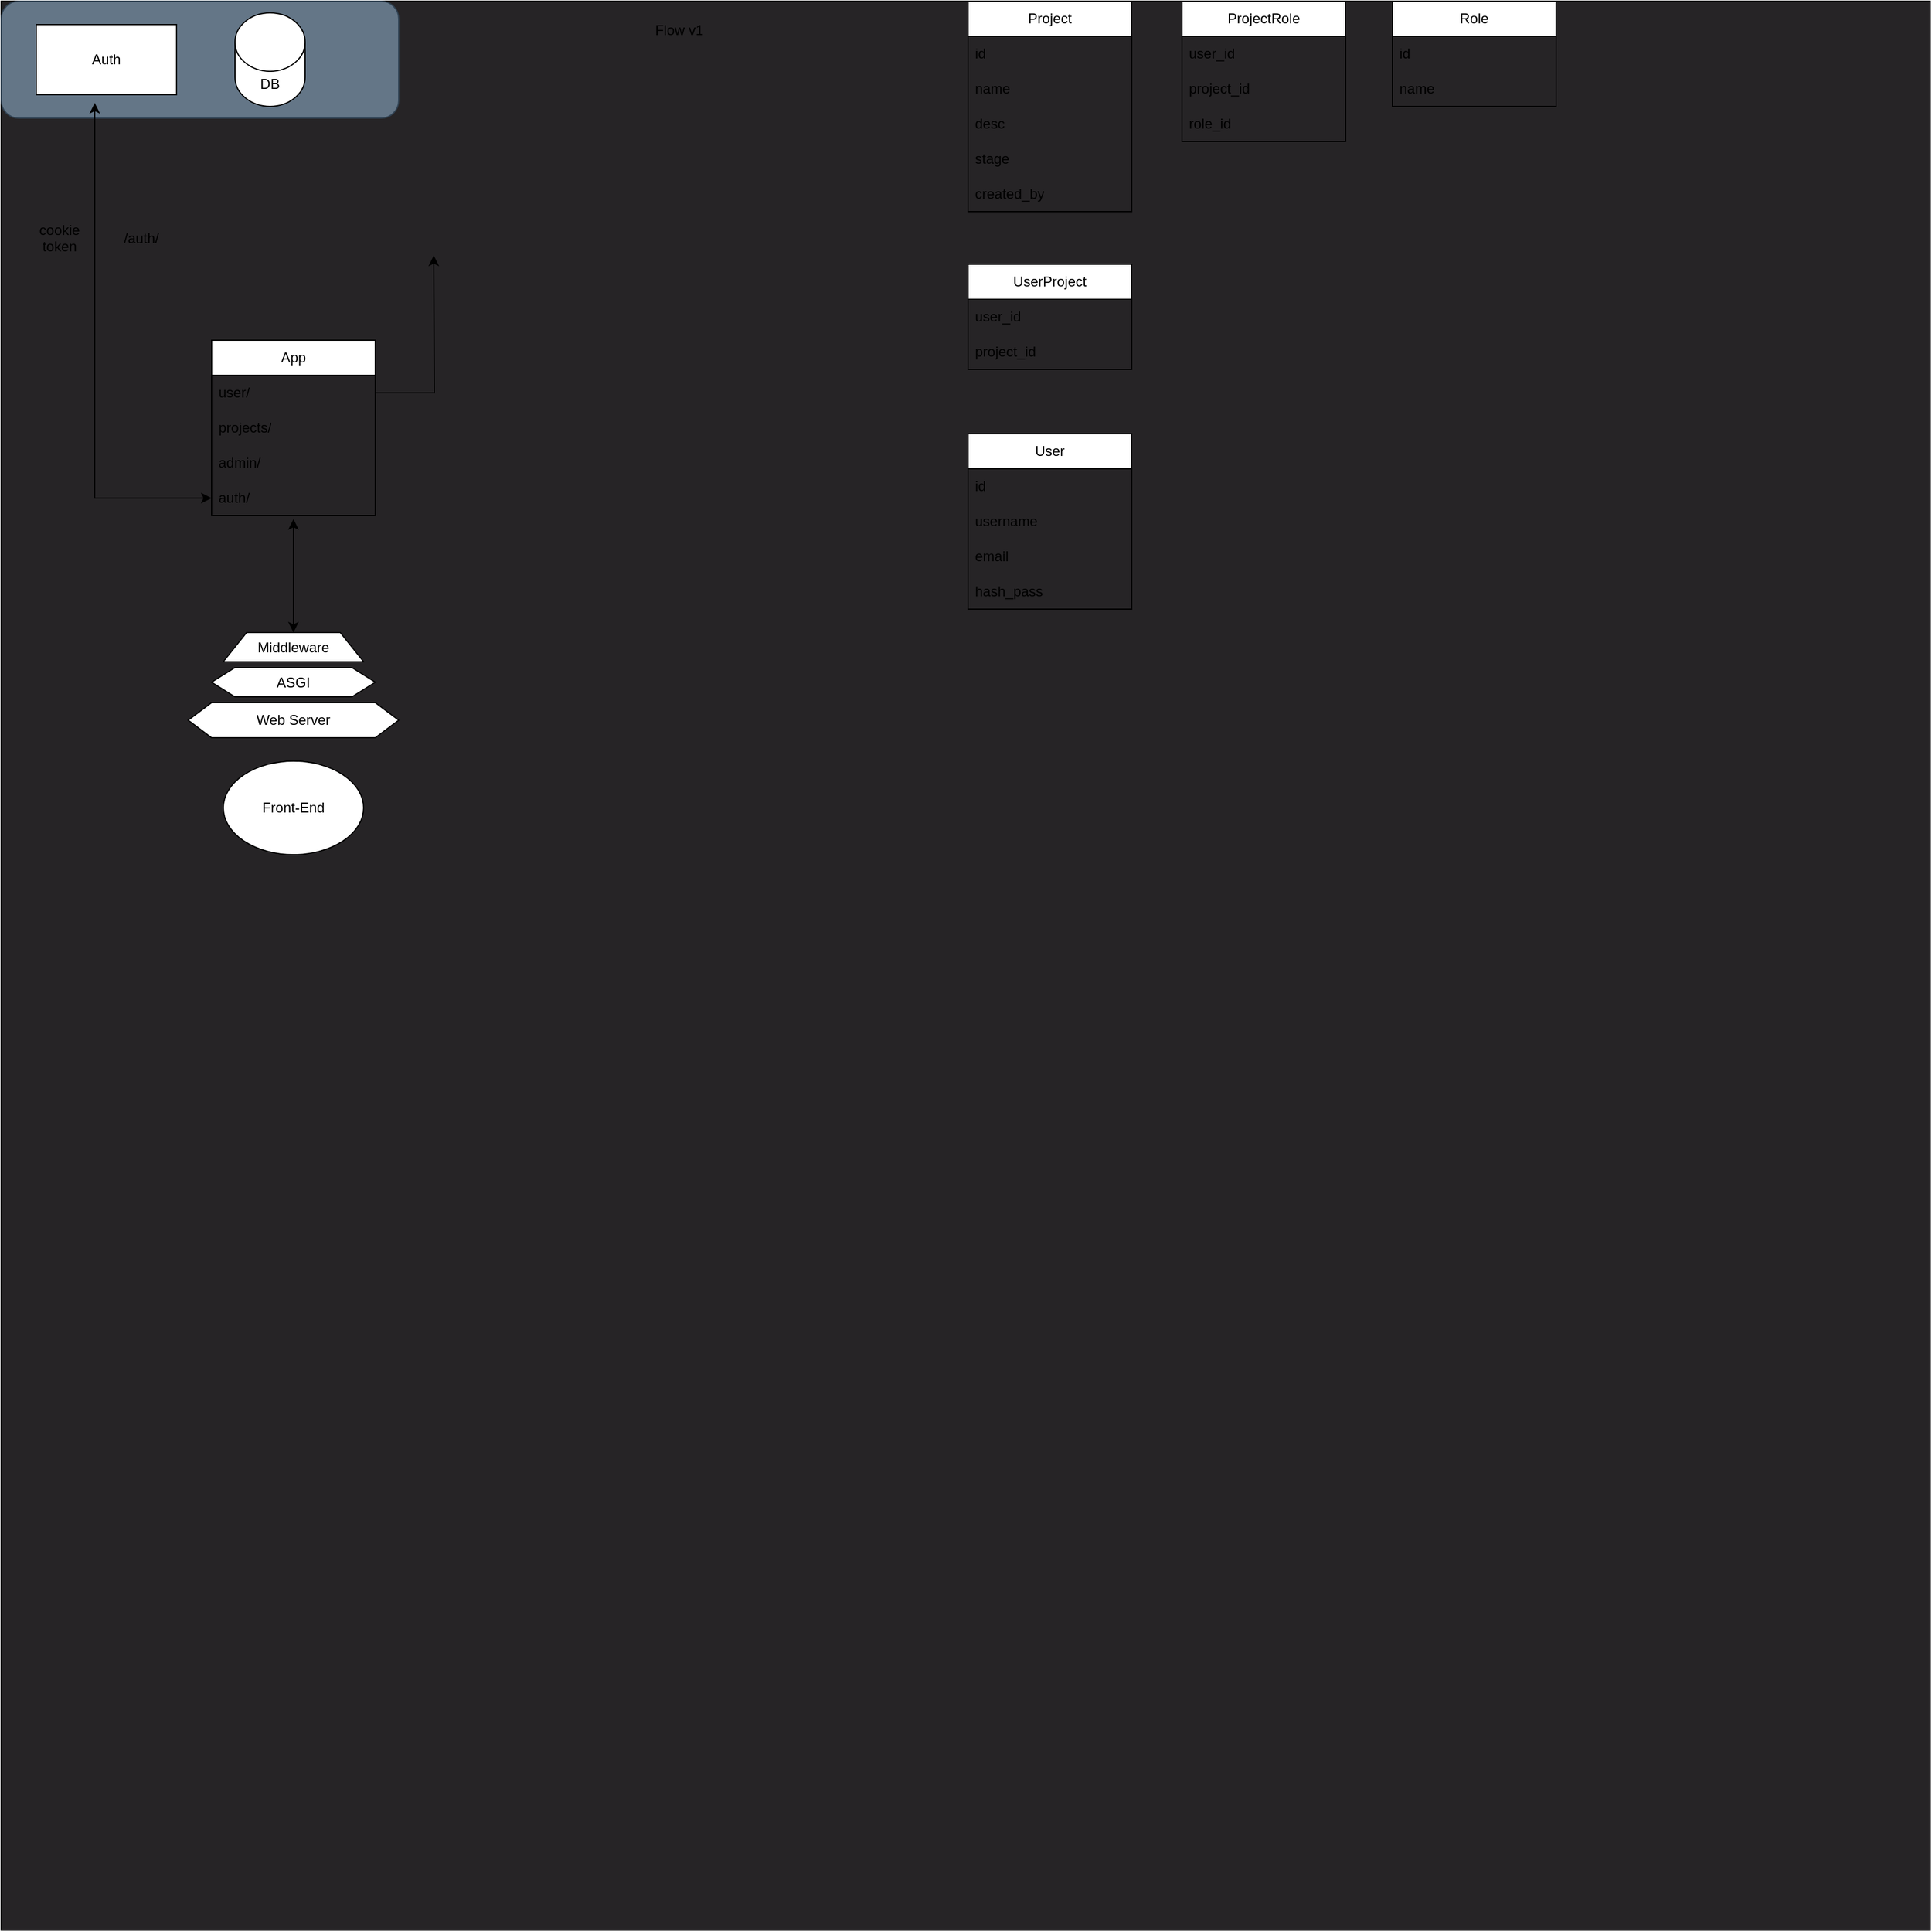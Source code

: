 <mxfile version="24.5.3" type="device">
  <diagram id="C5RBs43oDa-KdzZeNtuy" name="Page-1">
    <mxGraphModel dx="1452" dy="843" grid="1" gridSize="10" guides="1" tooltips="1" connect="1" arrows="1" fold="1" page="1" pageScale="1" pageWidth="827" pageHeight="1169" math="0" shadow="0">
      <root>
        <mxCell id="WIyWlLk6GJQsqaUBKTNV-0" />
        <mxCell id="WIyWlLk6GJQsqaUBKTNV-1" parent="WIyWlLk6GJQsqaUBKTNV-0" />
        <mxCell id="YAouAVxK6tQ4z9Rrh6uB-109" value="" style="whiteSpace=wrap;html=1;aspect=fixed;gradientColor=none;fillColor=#262426;" vertex="1" parent="WIyWlLk6GJQsqaUBKTNV-1">
          <mxGeometry width="1650" height="1650" as="geometry" />
        </mxCell>
        <mxCell id="YAouAVxK6tQ4z9Rrh6uB-83" value="" style="rounded=1;whiteSpace=wrap;html=1;fillColor=#647687;fontColor=#ffffff;strokeColor=#314354;" vertex="1" parent="WIyWlLk6GJQsqaUBKTNV-1">
          <mxGeometry width="340" height="100" as="geometry" />
        </mxCell>
        <mxCell id="YAouAVxK6tQ4z9Rrh6uB-0" value="Auth" style="rounded=0;whiteSpace=wrap;html=1;" vertex="1" parent="WIyWlLk6GJQsqaUBKTNV-1">
          <mxGeometry x="30" y="20" width="120" height="60" as="geometry" />
        </mxCell>
        <mxCell id="YAouAVxK6tQ4z9Rrh6uB-2" value="DB" style="shape=cylinder3;whiteSpace=wrap;html=1;boundedLbl=1;backgroundOutline=1;size=25;" vertex="1" parent="WIyWlLk6GJQsqaUBKTNV-1">
          <mxGeometry x="200" y="10" width="60" height="80" as="geometry" />
        </mxCell>
        <mxCell id="YAouAVxK6tQ4z9Rrh6uB-3" value="/auth/&lt;div&gt;&lt;br&gt;&lt;/div&gt;" style="text;html=1;align=center;verticalAlign=middle;whiteSpace=wrap;rounded=0;" vertex="1" parent="WIyWlLk6GJQsqaUBKTNV-1">
          <mxGeometry x="90" y="195" width="60" height="30" as="geometry" />
        </mxCell>
        <mxCell id="YAouAVxK6tQ4z9Rrh6uB-6" value="cookie&lt;div&gt;token&lt;div&gt;&lt;br&gt;&lt;/div&gt;&lt;/div&gt;" style="text;html=1;align=center;verticalAlign=middle;whiteSpace=wrap;rounded=0;" vertex="1" parent="WIyWlLk6GJQsqaUBKTNV-1">
          <mxGeometry x="20" y="195" width="60" height="30" as="geometry" />
        </mxCell>
        <mxCell id="YAouAVxK6tQ4z9Rrh6uB-7" value="App" style="swimlane;fontStyle=0;childLayout=stackLayout;horizontal=1;startSize=30;horizontalStack=0;resizeParent=1;resizeParentMax=0;resizeLast=0;collapsible=1;marginBottom=0;whiteSpace=wrap;html=1;" vertex="1" parent="WIyWlLk6GJQsqaUBKTNV-1">
          <mxGeometry x="180" y="290" width="140" height="150" as="geometry">
            <mxRectangle x="560" y="70" width="60" height="30" as="alternateBounds" />
          </mxGeometry>
        </mxCell>
        <mxCell id="YAouAVxK6tQ4z9Rrh6uB-8" value="user/" style="text;strokeColor=none;fillColor=none;align=left;verticalAlign=middle;spacingLeft=4;spacingRight=4;overflow=hidden;points=[[0,0.5],[1,0.5]];portConstraint=eastwest;rotatable=0;whiteSpace=wrap;html=1;" vertex="1" parent="YAouAVxK6tQ4z9Rrh6uB-7">
          <mxGeometry y="30" width="140" height="30" as="geometry" />
        </mxCell>
        <mxCell id="YAouAVxK6tQ4z9Rrh6uB-9" value="projects/" style="text;strokeColor=none;fillColor=none;align=left;verticalAlign=middle;spacingLeft=4;spacingRight=4;overflow=hidden;points=[[0,0.5],[1,0.5]];portConstraint=eastwest;rotatable=0;whiteSpace=wrap;html=1;" vertex="1" parent="YAouAVxK6tQ4z9Rrh6uB-7">
          <mxGeometry y="60" width="140" height="30" as="geometry" />
        </mxCell>
        <mxCell id="YAouAVxK6tQ4z9Rrh6uB-10" value="admin/" style="text;strokeColor=none;fillColor=none;align=left;verticalAlign=middle;spacingLeft=4;spacingRight=4;overflow=hidden;points=[[0,0.5],[1,0.5]];portConstraint=eastwest;rotatable=0;whiteSpace=wrap;html=1;" vertex="1" parent="YAouAVxK6tQ4z9Rrh6uB-7">
          <mxGeometry y="90" width="140" height="30" as="geometry" />
        </mxCell>
        <mxCell id="YAouAVxK6tQ4z9Rrh6uB-77" value="auth/" style="text;strokeColor=none;fillColor=none;align=left;verticalAlign=middle;spacingLeft=4;spacingRight=4;overflow=hidden;points=[[0,0.5],[1,0.5]];portConstraint=eastwest;rotatable=0;whiteSpace=wrap;html=1;" vertex="1" parent="YAouAVxK6tQ4z9Rrh6uB-7">
          <mxGeometry y="120" width="140" height="30" as="geometry" />
        </mxCell>
        <mxCell id="YAouAVxK6tQ4z9Rrh6uB-30" value="Project" style="swimlane;fontStyle=0;childLayout=stackLayout;horizontal=1;startSize=30;horizontalStack=0;resizeParent=1;resizeParentMax=0;resizeLast=0;collapsible=1;marginBottom=0;whiteSpace=wrap;html=1;" vertex="1" parent="WIyWlLk6GJQsqaUBKTNV-1">
          <mxGeometry x="827" width="140" height="180" as="geometry" />
        </mxCell>
        <mxCell id="YAouAVxK6tQ4z9Rrh6uB-63" value="id" style="text;strokeColor=none;fillColor=none;align=left;verticalAlign=middle;spacingLeft=4;spacingRight=4;overflow=hidden;points=[[0,0.5],[1,0.5]];portConstraint=eastwest;rotatable=0;whiteSpace=wrap;html=1;" vertex="1" parent="YAouAVxK6tQ4z9Rrh6uB-30">
          <mxGeometry y="30" width="140" height="30" as="geometry" />
        </mxCell>
        <mxCell id="YAouAVxK6tQ4z9Rrh6uB-31" value="name" style="text;strokeColor=none;fillColor=none;align=left;verticalAlign=middle;spacingLeft=4;spacingRight=4;overflow=hidden;points=[[0,0.5],[1,0.5]];portConstraint=eastwest;rotatable=0;whiteSpace=wrap;html=1;" vertex="1" parent="YAouAVxK6tQ4z9Rrh6uB-30">
          <mxGeometry y="60" width="140" height="30" as="geometry" />
        </mxCell>
        <mxCell id="YAouAVxK6tQ4z9Rrh6uB-72" value="desc" style="text;strokeColor=none;fillColor=none;align=left;verticalAlign=middle;spacingLeft=4;spacingRight=4;overflow=hidden;points=[[0,0.5],[1,0.5]];portConstraint=eastwest;rotatable=0;whiteSpace=wrap;html=1;" vertex="1" parent="YAouAVxK6tQ4z9Rrh6uB-30">
          <mxGeometry y="90" width="140" height="30" as="geometry" />
        </mxCell>
        <mxCell id="YAouAVxK6tQ4z9Rrh6uB-34" value="stage" style="text;strokeColor=none;fillColor=none;align=left;verticalAlign=middle;spacingLeft=4;spacingRight=4;overflow=hidden;points=[[0,0.5],[1,0.5]];portConstraint=eastwest;rotatable=0;whiteSpace=wrap;html=1;" vertex="1" parent="YAouAVxK6tQ4z9Rrh6uB-30">
          <mxGeometry y="120" width="140" height="30" as="geometry" />
        </mxCell>
        <mxCell id="YAouAVxK6tQ4z9Rrh6uB-33" value="created_by" style="text;strokeColor=none;fillColor=none;align=left;verticalAlign=middle;spacingLeft=4;spacingRight=4;overflow=hidden;points=[[0,0.5],[1,0.5]];portConstraint=eastwest;rotatable=0;whiteSpace=wrap;html=1;" vertex="1" parent="YAouAVxK6tQ4z9Rrh6uB-30">
          <mxGeometry y="150" width="140" height="30" as="geometry" />
        </mxCell>
        <mxCell id="YAouAVxK6tQ4z9Rrh6uB-35" value="User" style="swimlane;fontStyle=0;childLayout=stackLayout;horizontal=1;startSize=30;horizontalStack=0;resizeParent=1;resizeParentMax=0;resizeLast=0;collapsible=1;marginBottom=0;whiteSpace=wrap;html=1;" vertex="1" parent="WIyWlLk6GJQsqaUBKTNV-1">
          <mxGeometry x="827" y="370" width="140" height="150" as="geometry" />
        </mxCell>
        <mxCell id="YAouAVxK6tQ4z9Rrh6uB-62" value="id" style="text;strokeColor=none;fillColor=none;align=left;verticalAlign=middle;spacingLeft=4;spacingRight=4;overflow=hidden;points=[[0,0.5],[1,0.5]];portConstraint=eastwest;rotatable=0;whiteSpace=wrap;html=1;" vertex="1" parent="YAouAVxK6tQ4z9Rrh6uB-35">
          <mxGeometry y="30" width="140" height="30" as="geometry" />
        </mxCell>
        <mxCell id="YAouAVxK6tQ4z9Rrh6uB-36" value="username" style="text;strokeColor=none;fillColor=none;align=left;verticalAlign=middle;spacingLeft=4;spacingRight=4;overflow=hidden;points=[[0,0.5],[1,0.5]];portConstraint=eastwest;rotatable=0;whiteSpace=wrap;html=1;" vertex="1" parent="YAouAVxK6tQ4z9Rrh6uB-35">
          <mxGeometry y="60" width="140" height="30" as="geometry" />
        </mxCell>
        <mxCell id="YAouAVxK6tQ4z9Rrh6uB-43" value="email" style="text;strokeColor=none;fillColor=none;align=left;verticalAlign=middle;spacingLeft=4;spacingRight=4;overflow=hidden;points=[[0,0.5],[1,0.5]];portConstraint=eastwest;rotatable=0;whiteSpace=wrap;html=1;" vertex="1" parent="YAouAVxK6tQ4z9Rrh6uB-35">
          <mxGeometry y="90" width="140" height="30" as="geometry" />
        </mxCell>
        <mxCell id="YAouAVxK6tQ4z9Rrh6uB-42" value="hash_pass" style="text;strokeColor=none;fillColor=none;align=left;verticalAlign=middle;spacingLeft=4;spacingRight=4;overflow=hidden;points=[[0,0.5],[1,0.5]];portConstraint=eastwest;rotatable=0;whiteSpace=wrap;html=1;" vertex="1" parent="YAouAVxK6tQ4z9Rrh6uB-35">
          <mxGeometry y="120" width="140" height="30" as="geometry" />
        </mxCell>
        <mxCell id="YAouAVxK6tQ4z9Rrh6uB-45" value="Role" style="swimlane;fontStyle=0;childLayout=stackLayout;horizontal=1;startSize=30;horizontalStack=0;resizeParent=1;resizeParentMax=0;resizeLast=0;collapsible=1;marginBottom=0;whiteSpace=wrap;html=1;" vertex="1" parent="WIyWlLk6GJQsqaUBKTNV-1">
          <mxGeometry x="1190" width="140" height="90" as="geometry" />
        </mxCell>
        <mxCell id="YAouAVxK6tQ4z9Rrh6uB-49" value="id" style="text;strokeColor=none;fillColor=none;align=left;verticalAlign=middle;spacingLeft=4;spacingRight=4;overflow=hidden;points=[[0,0.5],[1,0.5]];portConstraint=eastwest;rotatable=0;whiteSpace=wrap;html=1;" vertex="1" parent="YAouAVxK6tQ4z9Rrh6uB-45">
          <mxGeometry y="30" width="140" height="30" as="geometry" />
        </mxCell>
        <mxCell id="YAouAVxK6tQ4z9Rrh6uB-50" value="name" style="text;strokeColor=none;fillColor=none;align=left;verticalAlign=middle;spacingLeft=4;spacingRight=4;overflow=hidden;points=[[0,0.5],[1,0.5]];portConstraint=eastwest;rotatable=0;whiteSpace=wrap;html=1;" vertex="1" parent="YAouAVxK6tQ4z9Rrh6uB-45">
          <mxGeometry y="60" width="140" height="30" as="geometry" />
        </mxCell>
        <mxCell id="YAouAVxK6tQ4z9Rrh6uB-64" value="UserProject" style="swimlane;fontStyle=0;childLayout=stackLayout;horizontal=1;startSize=30;horizontalStack=0;resizeParent=1;resizeParentMax=0;resizeLast=0;collapsible=1;marginBottom=0;whiteSpace=wrap;html=1;" vertex="1" parent="WIyWlLk6GJQsqaUBKTNV-1">
          <mxGeometry x="827" y="225" width="140" height="90" as="geometry" />
        </mxCell>
        <mxCell id="YAouAVxK6tQ4z9Rrh6uB-65" value="user_id" style="text;strokeColor=none;fillColor=none;align=left;verticalAlign=middle;spacingLeft=4;spacingRight=4;overflow=hidden;points=[[0,0.5],[1,0.5]];portConstraint=eastwest;rotatable=0;whiteSpace=wrap;html=1;" vertex="1" parent="YAouAVxK6tQ4z9Rrh6uB-64">
          <mxGeometry y="30" width="140" height="30" as="geometry" />
        </mxCell>
        <mxCell id="YAouAVxK6tQ4z9Rrh6uB-66" value="project_id" style="text;strokeColor=none;fillColor=none;align=left;verticalAlign=middle;spacingLeft=4;spacingRight=4;overflow=hidden;points=[[0,0.5],[1,0.5]];portConstraint=eastwest;rotatable=0;whiteSpace=wrap;html=1;" vertex="1" parent="YAouAVxK6tQ4z9Rrh6uB-64">
          <mxGeometry y="60" width="140" height="30" as="geometry" />
        </mxCell>
        <mxCell id="YAouAVxK6tQ4z9Rrh6uB-68" value="ProjectRole" style="swimlane;fontStyle=0;childLayout=stackLayout;horizontal=1;startSize=30;horizontalStack=0;resizeParent=1;resizeParentMax=0;resizeLast=0;collapsible=1;marginBottom=0;whiteSpace=wrap;html=1;" vertex="1" parent="WIyWlLk6GJQsqaUBKTNV-1">
          <mxGeometry x="1010" width="140" height="120" as="geometry" />
        </mxCell>
        <mxCell id="YAouAVxK6tQ4z9Rrh6uB-69" value="user_id" style="text;strokeColor=none;fillColor=none;align=left;verticalAlign=middle;spacingLeft=4;spacingRight=4;overflow=hidden;points=[[0,0.5],[1,0.5]];portConstraint=eastwest;rotatable=0;whiteSpace=wrap;html=1;" vertex="1" parent="YAouAVxK6tQ4z9Rrh6uB-68">
          <mxGeometry y="30" width="140" height="30" as="geometry" />
        </mxCell>
        <mxCell id="YAouAVxK6tQ4z9Rrh6uB-70" value="project_id" style="text;strokeColor=none;fillColor=none;align=left;verticalAlign=middle;spacingLeft=4;spacingRight=4;overflow=hidden;points=[[0,0.5],[1,0.5]];portConstraint=eastwest;rotatable=0;whiteSpace=wrap;html=1;" vertex="1" parent="YAouAVxK6tQ4z9Rrh6uB-68">
          <mxGeometry y="60" width="140" height="30" as="geometry" />
        </mxCell>
        <mxCell id="YAouAVxK6tQ4z9Rrh6uB-71" value="role_id" style="text;strokeColor=none;fillColor=none;align=left;verticalAlign=middle;spacingLeft=4;spacingRight=4;overflow=hidden;points=[[0,0.5],[1,0.5]];portConstraint=eastwest;rotatable=0;whiteSpace=wrap;html=1;" vertex="1" parent="YAouAVxK6tQ4z9Rrh6uB-68">
          <mxGeometry y="90" width="140" height="30" as="geometry" />
        </mxCell>
        <mxCell id="YAouAVxK6tQ4z9Rrh6uB-73" value="Web Server" style="shape=hexagon;perimeter=hexagonPerimeter2;whiteSpace=wrap;html=1;fixedSize=1;" vertex="1" parent="WIyWlLk6GJQsqaUBKTNV-1">
          <mxGeometry x="160" y="600" width="180" height="30" as="geometry" />
        </mxCell>
        <mxCell id="YAouAVxK6tQ4z9Rrh6uB-74" value="Front-End" style="ellipse;whiteSpace=wrap;html=1;" vertex="1" parent="WIyWlLk6GJQsqaUBKTNV-1">
          <mxGeometry x="190" y="650" width="120" height="80" as="geometry" />
        </mxCell>
        <mxCell id="YAouAVxK6tQ4z9Rrh6uB-75" value="ASGI" style="shape=hexagon;perimeter=hexagonPerimeter2;whiteSpace=wrap;html=1;fixedSize=1;" vertex="1" parent="WIyWlLk6GJQsqaUBKTNV-1">
          <mxGeometry x="180" y="570" width="140" height="25" as="geometry" />
        </mxCell>
        <mxCell id="YAouAVxK6tQ4z9Rrh6uB-76" value="Middleware" style="shape=trapezoid;perimeter=trapezoidPerimeter;whiteSpace=wrap;html=1;fixedSize=1;" vertex="1" parent="WIyWlLk6GJQsqaUBKTNV-1">
          <mxGeometry x="190" y="540" width="120" height="25" as="geometry" />
        </mxCell>
        <mxCell id="YAouAVxK6tQ4z9Rrh6uB-79" style="edgeStyle=orthogonalEdgeStyle;rounded=0;orthogonalLoop=1;jettySize=auto;html=1;entryX=0.417;entryY=1.117;entryDx=0;entryDy=0;entryPerimeter=0;startArrow=classic;startFill=1;" edge="1" parent="WIyWlLk6GJQsqaUBKTNV-1" source="YAouAVxK6tQ4z9Rrh6uB-77" target="YAouAVxK6tQ4z9Rrh6uB-0">
          <mxGeometry relative="1" as="geometry" />
        </mxCell>
        <mxCell id="YAouAVxK6tQ4z9Rrh6uB-82" value="" style="endArrow=classic;startArrow=classic;html=1;rounded=0;exitX=0.5;exitY=0;exitDx=0;exitDy=0;" edge="1" parent="WIyWlLk6GJQsqaUBKTNV-1" source="YAouAVxK6tQ4z9Rrh6uB-76">
          <mxGeometry width="50" height="50" relative="1" as="geometry">
            <mxPoint x="590" y="390" as="sourcePoint" />
            <mxPoint x="250" y="443" as="targetPoint" />
          </mxGeometry>
        </mxCell>
        <mxCell id="YAouAVxK6tQ4z9Rrh6uB-89" style="edgeStyle=orthogonalEdgeStyle;rounded=0;orthogonalLoop=1;jettySize=auto;html=1;exitX=1;exitY=0.5;exitDx=0;exitDy=0;entryX=0;entryY=0.25;entryDx=0;entryDy=0;" edge="1" parent="WIyWlLk6GJQsqaUBKTNV-1" source="YAouAVxK6tQ4z9Rrh6uB-8">
          <mxGeometry relative="1" as="geometry">
            <mxPoint x="370" y="217.5" as="targetPoint" />
          </mxGeometry>
        </mxCell>
        <mxCell id="YAouAVxK6tQ4z9Rrh6uB-107" value="Flow v1" style="text;html=1;align=center;verticalAlign=middle;whiteSpace=wrap;rounded=0;" vertex="1" parent="WIyWlLk6GJQsqaUBKTNV-1">
          <mxGeometry x="550" y="10" width="60" height="30" as="geometry" />
        </mxCell>
      </root>
    </mxGraphModel>
  </diagram>
</mxfile>
